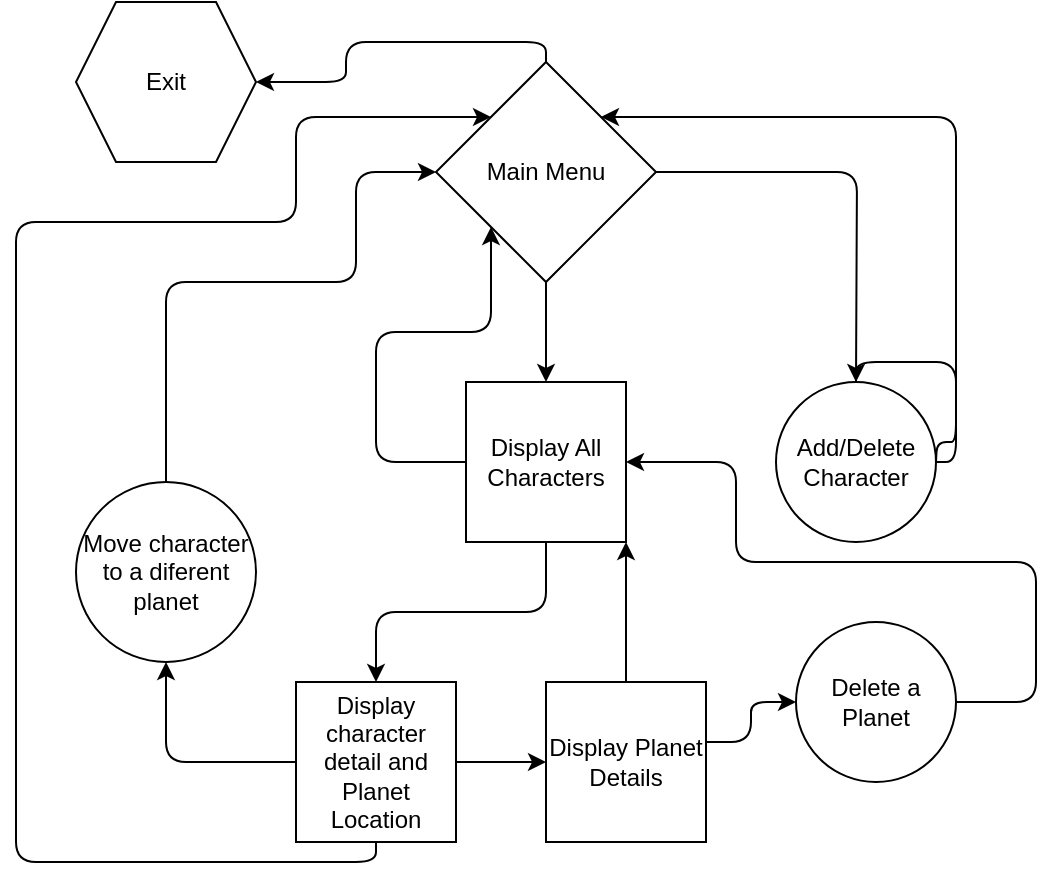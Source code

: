 <mxfile>
    <diagram id="CFVsGPnKbxbBmObIwpGU" name="Page-1">
        <mxGraphModel dx="1072" dy="421" grid="1" gridSize="10" guides="1" tooltips="1" connect="1" arrows="1" fold="1" page="1" pageScale="1" pageWidth="850" pageHeight="1100" math="0" shadow="0">
            <root>
                <mxCell id="0"/>
                <mxCell id="1" parent="0"/>
                <mxCell id="3" style="edgeStyle=none;html=1;exitX=0.5;exitY=1;exitDx=0;exitDy=0;" parent="1" source="2" target="4" edge="1">
                    <mxGeometry relative="1" as="geometry">
                        <mxPoint x="345" y="240" as="targetPoint"/>
                    </mxGeometry>
                </mxCell>
                <mxCell id="5" style="edgeStyle=orthogonalEdgeStyle;html=1;exitX=1;exitY=0.5;exitDx=0;exitDy=0;entryX=0.5;entryY=0;entryDx=0;entryDy=0;" parent="1" source="2" edge="1">
                    <mxGeometry relative="1" as="geometry">
                        <mxPoint x="500" y="200" as="targetPoint"/>
                    </mxGeometry>
                </mxCell>
                <mxCell id="9" style="edgeStyle=orthogonalEdgeStyle;html=1;entryX=1;entryY=0.5;entryDx=0;entryDy=0;exitX=0.5;exitY=0;exitDx=0;exitDy=0;" parent="1" source="2" target="8" edge="1">
                    <mxGeometry relative="1" as="geometry"/>
                </mxCell>
                <mxCell id="2" value="Main Menu&lt;br&gt;" style="rhombus;whiteSpace=wrap;html=1;" parent="1" vertex="1">
                    <mxGeometry x="290" y="40" width="110" height="110" as="geometry"/>
                </mxCell>
                <mxCell id="11" style="edgeStyle=orthogonalEdgeStyle;html=1;exitX=0.5;exitY=1;exitDx=0;exitDy=0;" parent="1" source="4" target="12" edge="1">
                    <mxGeometry relative="1" as="geometry">
                        <mxPoint x="240" y="300" as="targetPoint"/>
                    </mxGeometry>
                </mxCell>
                <mxCell id="27" style="edgeStyle=orthogonalEdgeStyle;html=1;exitX=0;exitY=0.5;exitDx=0;exitDy=0;entryX=0;entryY=1;entryDx=0;entryDy=0;" parent="1" source="4" target="2" edge="1">
                    <mxGeometry relative="1" as="geometry">
                        <Array as="points">
                            <mxPoint x="260" y="240"/>
                            <mxPoint x="260" y="175"/>
                            <mxPoint x="318" y="175"/>
                        </Array>
                    </mxGeometry>
                </mxCell>
                <mxCell id="4" value="Display All Characters" style="whiteSpace=wrap;html=1;aspect=fixed;" parent="1" vertex="1">
                    <mxGeometry x="305" y="200" width="80" height="80" as="geometry"/>
                </mxCell>
                <mxCell id="7" style="edgeStyle=orthogonalEdgeStyle;html=1;exitX=1;exitY=0.5;exitDx=0;exitDy=0;entryX=1;entryY=0;entryDx=0;entryDy=0;startArrow=none;" parent="1" source="24" target="2" edge="1">
                    <mxGeometry relative="1" as="geometry">
                        <mxPoint x="540" y="240" as="sourcePoint"/>
                        <Array as="points">
                            <mxPoint x="550" y="240"/>
                            <mxPoint x="550" y="68"/>
                        </Array>
                    </mxGeometry>
                </mxCell>
                <mxCell id="8" value="Exit" style="shape=hexagon;perimeter=hexagonPerimeter2;whiteSpace=wrap;html=1;fixedSize=1;" parent="1" vertex="1">
                    <mxGeometry x="110" y="10" width="90" height="80" as="geometry"/>
                </mxCell>
                <mxCell id="15" style="edgeStyle=orthogonalEdgeStyle;html=1;exitX=1;exitY=0.5;exitDx=0;exitDy=0;" parent="1" source="12" target="16" edge="1">
                    <mxGeometry relative="1" as="geometry">
                        <mxPoint x="440" y="390" as="targetPoint"/>
                    </mxGeometry>
                </mxCell>
                <mxCell id="20" style="edgeStyle=orthogonalEdgeStyle;html=1;exitX=0;exitY=0.5;exitDx=0;exitDy=0;" parent="1" source="12" target="21" edge="1">
                    <mxGeometry relative="1" as="geometry">
                        <mxPoint x="210" y="390" as="targetPoint"/>
                    </mxGeometry>
                </mxCell>
                <mxCell id="26" style="edgeStyle=orthogonalEdgeStyle;html=1;exitX=0.5;exitY=1;exitDx=0;exitDy=0;entryX=0;entryY=0;entryDx=0;entryDy=0;" parent="1" source="12" target="2" edge="1">
                    <mxGeometry relative="1" as="geometry">
                        <Array as="points">
                            <mxPoint x="260" y="440"/>
                            <mxPoint x="80" y="440"/>
                            <mxPoint x="80" y="120"/>
                            <mxPoint x="220" y="120"/>
                            <mxPoint x="220" y="68"/>
                        </Array>
                    </mxGeometry>
                </mxCell>
                <mxCell id="12" value="Display character detail and Planet Location" style="whiteSpace=wrap;html=1;aspect=fixed;" parent="1" vertex="1">
                    <mxGeometry x="220" y="350" width="80" height="80" as="geometry"/>
                </mxCell>
                <mxCell id="29" style="edgeStyle=orthogonalEdgeStyle;html=1;exitX=0.5;exitY=0;exitDx=0;exitDy=0;entryX=1;entryY=1;entryDx=0;entryDy=0;" edge="1" parent="1" source="16" target="4">
                    <mxGeometry relative="1" as="geometry"/>
                </mxCell>
                <mxCell id="30" style="edgeStyle=orthogonalEdgeStyle;html=1;exitX=1;exitY=0.375;exitDx=0;exitDy=0;exitPerimeter=0;" edge="1" parent="1" source="16" target="31">
                    <mxGeometry relative="1" as="geometry">
                        <mxPoint x="600" y="310" as="targetPoint"/>
                    </mxGeometry>
                </mxCell>
                <mxCell id="16" value="Display Planet Details" style="whiteSpace=wrap;html=1;aspect=fixed;" parent="1" vertex="1">
                    <mxGeometry x="345" y="350" width="80" height="80" as="geometry"/>
                </mxCell>
                <mxCell id="22" style="edgeStyle=orthogonalEdgeStyle;html=1;exitX=0.5;exitY=0;exitDx=0;exitDy=0;entryX=0;entryY=0.5;entryDx=0;entryDy=0;" parent="1" source="21" target="2" edge="1">
                    <mxGeometry relative="1" as="geometry">
                        <Array as="points">
                            <mxPoint x="155" y="150"/>
                            <mxPoint x="250" y="150"/>
                            <mxPoint x="250" y="95"/>
                        </Array>
                        <mxPoint x="280" y="95" as="targetPoint"/>
                    </mxGeometry>
                </mxCell>
                <mxCell id="21" value="Move character to a diferent planet" style="ellipse;whiteSpace=wrap;html=1;aspect=fixed;" parent="1" vertex="1">
                    <mxGeometry x="110" y="250" width="90" height="90" as="geometry"/>
                </mxCell>
                <mxCell id="25" value="" style="edgeStyle=orthogonalEdgeStyle;html=1;exitX=1;exitY=0.5;exitDx=0;exitDy=0;entryX=0.5;entryY=0;entryDx=0;entryDy=0;endArrow=none;" parent="1" target="24" edge="1">
                    <mxGeometry relative="1" as="geometry">
                        <mxPoint x="540" y="240" as="sourcePoint"/>
                        <mxPoint x="345" y="40" as="targetPoint"/>
                    </mxGeometry>
                </mxCell>
                <mxCell id="24" value="Add/Delete&lt;br&gt;Character" style="ellipse;whiteSpace=wrap;html=1;aspect=fixed;" parent="1" vertex="1">
                    <mxGeometry x="460" y="200" width="80" height="80" as="geometry"/>
                </mxCell>
                <mxCell id="32" style="edgeStyle=orthogonalEdgeStyle;html=1;exitX=0;exitY=0.5;exitDx=0;exitDy=0;entryX=1;entryY=0.5;entryDx=0;entryDy=0;" edge="1" parent="1" source="31" target="4">
                    <mxGeometry relative="1" as="geometry">
                        <Array as="points">
                            <mxPoint x="590" y="290"/>
                            <mxPoint x="440" y="290"/>
                            <mxPoint x="440" y="240"/>
                        </Array>
                    </mxGeometry>
                </mxCell>
                <mxCell id="31" value="Delete a Planet" style="ellipse;whiteSpace=wrap;html=1;aspect=fixed;" vertex="1" parent="1">
                    <mxGeometry x="470" y="320" width="80" height="80" as="geometry"/>
                </mxCell>
            </root>
        </mxGraphModel>
    </diagram>
</mxfile>